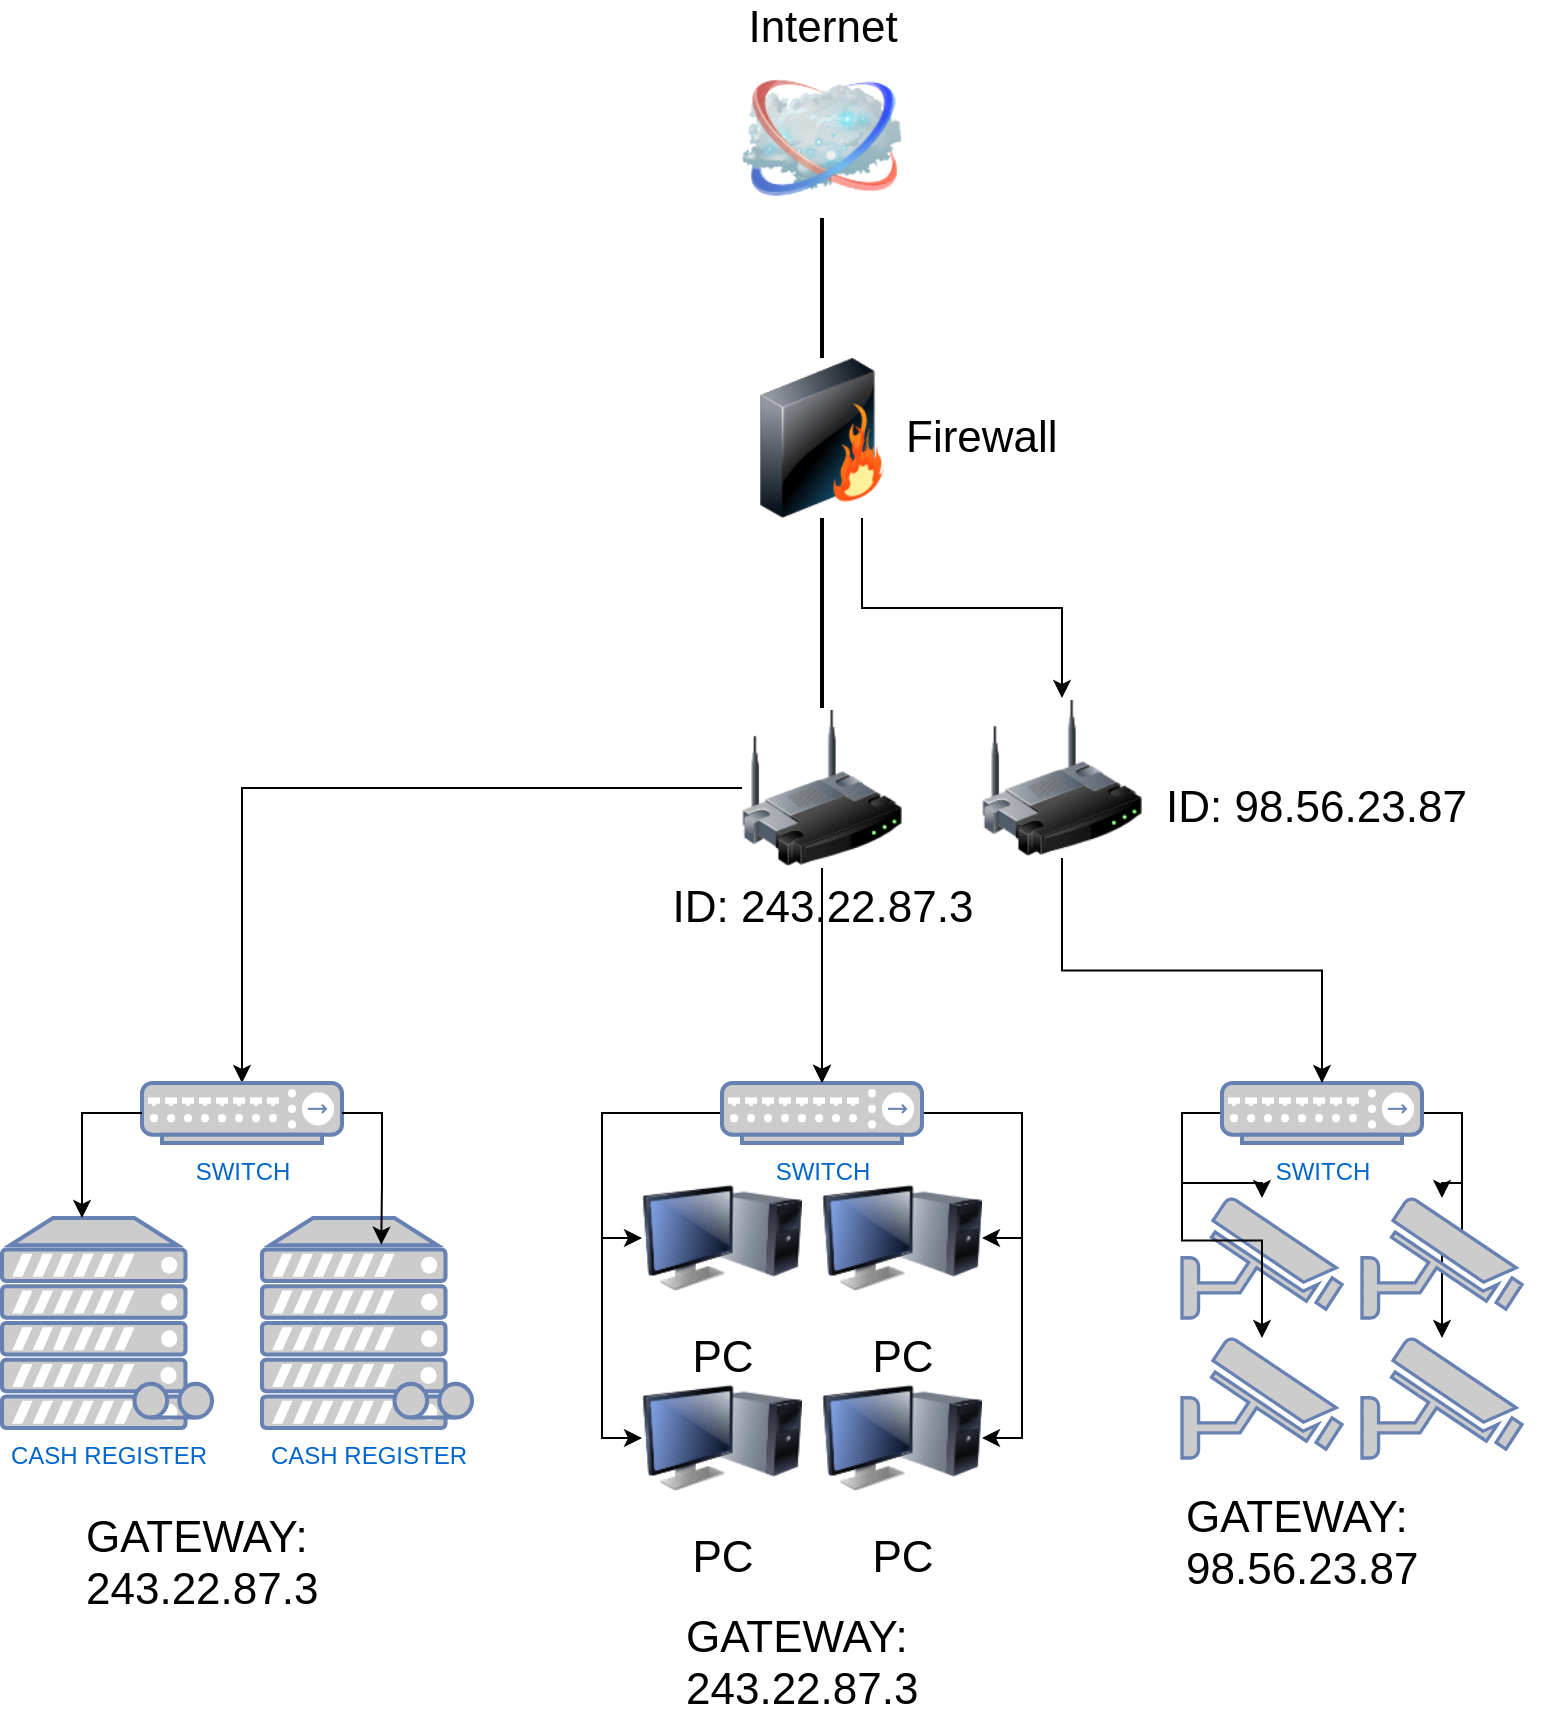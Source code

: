 <mxfile version="22.0.0" type="device">
  <diagram name="Page-1" id="55a83fd1-7818-8e21-69c5-c3457e3827bb">
    <mxGraphModel dx="1500" dy="809" grid="1" gridSize="10" guides="1" tooltips="1" connect="1" arrows="1" fold="1" page="1" pageScale="1" pageWidth="1100" pageHeight="850" background="none" math="0" shadow="0">
      <root>
        <mxCell id="0" />
        <mxCell id="1" parent="0" />
        <mxCell id="69ecfefc5c41e42c-18" style="edgeStyle=none;rounded=0;html=1;labelBackgroundColor=none;endArrow=none;strokeWidth=2;fontFamily=Verdana;fontSize=22" parent="1" source="69ecfefc5c41e42c-1" target="69ecfefc5c41e42c-3" edge="1">
          <mxGeometry relative="1" as="geometry" />
        </mxCell>
        <mxCell id="f6ZAJ4KYXjHOjMeaYEKu-23" style="edgeStyle=orthogonalEdgeStyle;rounded=0;orthogonalLoop=1;jettySize=auto;html=1;exitX=0;exitY=0.5;exitDx=0;exitDy=0;" edge="1" parent="1" source="69ecfefc5c41e42c-1" target="f6ZAJ4KYXjHOjMeaYEKu-20">
          <mxGeometry relative="1" as="geometry" />
        </mxCell>
        <mxCell id="f6ZAJ4KYXjHOjMeaYEKu-30" value="" style="edgeStyle=orthogonalEdgeStyle;rounded=0;orthogonalLoop=1;jettySize=auto;html=1;" edge="1" parent="1" source="69ecfefc5c41e42c-1" target="f6ZAJ4KYXjHOjMeaYEKu-12">
          <mxGeometry relative="1" as="geometry" />
        </mxCell>
        <mxCell id="69ecfefc5c41e42c-1" value="ID: 243.22.87.3" style="image;html=1;labelBackgroundColor=#ffffff;image=img/lib/clip_art/networking/Wireless_Router_128x128.png;rounded=1;shadow=0;comic=0;strokeWidth=2;fontSize=22" parent="1" vertex="1">
          <mxGeometry x="470" y="465" width="80" height="80" as="geometry" />
        </mxCell>
        <mxCell id="69ecfefc5c41e42c-2" value="Internet" style="image;html=1;labelBackgroundColor=#ffffff;image=img/lib/clip_art/networking/Cloud_128x128.png;rounded=1;shadow=0;comic=0;strokeWidth=2;fontSize=22;labelPosition=center;verticalLabelPosition=top;align=center;verticalAlign=bottom;" parent="1" vertex="1">
          <mxGeometry x="470" y="140" width="80" height="80" as="geometry" />
        </mxCell>
        <mxCell id="69ecfefc5c41e42c-19" style="edgeStyle=none;rounded=0;html=1;labelBackgroundColor=none;endArrow=none;strokeWidth=2;fontFamily=Verdana;fontSize=22" parent="1" source="69ecfefc5c41e42c-3" target="69ecfefc5c41e42c-2" edge="1">
          <mxGeometry relative="1" as="geometry" />
        </mxCell>
        <mxCell id="f6ZAJ4KYXjHOjMeaYEKu-26" style="edgeStyle=orthogonalEdgeStyle;rounded=0;orthogonalLoop=1;jettySize=auto;html=1;exitX=0.75;exitY=1;exitDx=0;exitDy=0;" edge="1" parent="1" source="69ecfefc5c41e42c-3" target="f6ZAJ4KYXjHOjMeaYEKu-24">
          <mxGeometry relative="1" as="geometry" />
        </mxCell>
        <mxCell id="69ecfefc5c41e42c-3" value="Firewall" style="image;html=1;labelBackgroundColor=#ffffff;image=img/lib/clip_art/networking/Firewall_128x128.png;rounded=1;shadow=0;comic=0;strokeWidth=2;fontSize=22;labelPosition=right;verticalLabelPosition=middle;align=left;verticalAlign=middle;" parent="1" vertex="1">
          <mxGeometry x="470" y="290" width="80" height="80" as="geometry" />
        </mxCell>
        <mxCell id="69ecfefc5c41e42c-5" value="PC" style="image;html=1;labelBackgroundColor=#ffffff;image=img/lib/clip_art/computers/Monitor_Tower_128x128.png;rounded=1;shadow=0;comic=0;strokeWidth=2;fontSize=22" parent="1" vertex="1">
          <mxGeometry x="510" y="690" width="80" height="80" as="geometry" />
        </mxCell>
        <mxCell id="f6ZAJ4KYXjHOjMeaYEKu-1" value="CASH REGISTER" style="fontColor=#0066CC;verticalAlign=top;verticalLabelPosition=bottom;labelPosition=center;align=center;html=1;outlineConnect=0;fillColor=#CCCCCC;strokeColor=#6881B3;gradientColor=none;gradientDirection=north;strokeWidth=2;shape=mxgraph.networks.tape_storage;" vertex="1" parent="1">
          <mxGeometry x="230" y="720" width="105" height="105" as="geometry" />
        </mxCell>
        <mxCell id="f6ZAJ4KYXjHOjMeaYEKu-2" value="CASH REGISTER" style="fontColor=#0066CC;verticalAlign=top;verticalLabelPosition=bottom;labelPosition=center;align=center;html=1;outlineConnect=0;fillColor=#CCCCCC;strokeColor=#6881B3;gradientColor=none;gradientDirection=north;strokeWidth=2;shape=mxgraph.networks.tape_storage;" vertex="1" parent="1">
          <mxGeometry x="100" y="720" width="105" height="105" as="geometry" />
        </mxCell>
        <mxCell id="f6ZAJ4KYXjHOjMeaYEKu-5" value="" style="fontColor=#0066CC;verticalAlign=top;verticalLabelPosition=bottom;labelPosition=center;align=center;html=1;outlineConnect=0;fillColor=#CCCCCC;strokeColor=#6881B3;gradientColor=none;gradientDirection=north;strokeWidth=2;shape=mxgraph.networks.security_camera;" vertex="1" parent="1">
          <mxGeometry x="690" y="710" width="80" height="60" as="geometry" />
        </mxCell>
        <mxCell id="f6ZAJ4KYXjHOjMeaYEKu-9" value="PC" style="image;html=1;labelBackgroundColor=#ffffff;image=img/lib/clip_art/computers/Monitor_Tower_128x128.png;rounded=1;shadow=0;comic=0;strokeWidth=2;fontSize=22" vertex="1" parent="1">
          <mxGeometry x="420" y="690" width="80" height="80" as="geometry" />
        </mxCell>
        <mxCell id="f6ZAJ4KYXjHOjMeaYEKu-10" value="PC" style="image;html=1;labelBackgroundColor=#ffffff;image=img/lib/clip_art/computers/Monitor_Tower_128x128.png;rounded=1;shadow=0;comic=0;strokeWidth=2;fontSize=22" vertex="1" parent="1">
          <mxGeometry x="510" y="790" width="80" height="80" as="geometry" />
        </mxCell>
        <mxCell id="f6ZAJ4KYXjHOjMeaYEKu-11" value="PC" style="image;html=1;labelBackgroundColor=#ffffff;image=img/lib/clip_art/computers/Monitor_Tower_128x128.png;rounded=1;shadow=0;comic=0;strokeWidth=2;fontSize=22" vertex="1" parent="1">
          <mxGeometry x="420" y="790" width="80" height="80" as="geometry" />
        </mxCell>
        <mxCell id="f6ZAJ4KYXjHOjMeaYEKu-39" style="edgeStyle=orthogonalEdgeStyle;rounded=0;orthogonalLoop=1;jettySize=auto;html=1;exitX=0;exitY=0.5;exitDx=0;exitDy=0;exitPerimeter=0;entryX=0;entryY=0.5;entryDx=0;entryDy=0;" edge="1" parent="1" source="f6ZAJ4KYXjHOjMeaYEKu-12" target="f6ZAJ4KYXjHOjMeaYEKu-9">
          <mxGeometry relative="1" as="geometry" />
        </mxCell>
        <mxCell id="f6ZAJ4KYXjHOjMeaYEKu-40" style="edgeStyle=orthogonalEdgeStyle;rounded=0;orthogonalLoop=1;jettySize=auto;html=1;exitX=1;exitY=0.5;exitDx=0;exitDy=0;exitPerimeter=0;entryX=1;entryY=0.5;entryDx=0;entryDy=0;" edge="1" parent="1" source="f6ZAJ4KYXjHOjMeaYEKu-12" target="69ecfefc5c41e42c-5">
          <mxGeometry relative="1" as="geometry" />
        </mxCell>
        <mxCell id="f6ZAJ4KYXjHOjMeaYEKu-42" style="edgeStyle=orthogonalEdgeStyle;rounded=0;orthogonalLoop=1;jettySize=auto;html=1;exitX=0;exitY=0.5;exitDx=0;exitDy=0;exitPerimeter=0;entryX=0;entryY=0.5;entryDx=0;entryDy=0;" edge="1" parent="1" source="f6ZAJ4KYXjHOjMeaYEKu-12" target="f6ZAJ4KYXjHOjMeaYEKu-11">
          <mxGeometry relative="1" as="geometry" />
        </mxCell>
        <mxCell id="f6ZAJ4KYXjHOjMeaYEKu-43" style="edgeStyle=orthogonalEdgeStyle;rounded=0;orthogonalLoop=1;jettySize=auto;html=1;exitX=1;exitY=0.5;exitDx=0;exitDy=0;exitPerimeter=0;entryX=1;entryY=0.5;entryDx=0;entryDy=0;" edge="1" parent="1" source="f6ZAJ4KYXjHOjMeaYEKu-12" target="f6ZAJ4KYXjHOjMeaYEKu-10">
          <mxGeometry relative="1" as="geometry" />
        </mxCell>
        <mxCell id="f6ZAJ4KYXjHOjMeaYEKu-12" value="SWITCH" style="fontColor=#0066CC;verticalAlign=top;verticalLabelPosition=bottom;labelPosition=center;align=center;html=1;outlineConnect=0;fillColor=#CCCCCC;strokeColor=#6881B3;gradientColor=none;gradientDirection=north;strokeWidth=2;shape=mxgraph.networks.hub;" vertex="1" parent="1">
          <mxGeometry x="460" y="652.5" width="100" height="30" as="geometry" />
        </mxCell>
        <mxCell id="f6ZAJ4KYXjHOjMeaYEKu-45" style="edgeStyle=orthogonalEdgeStyle;rounded=0;orthogonalLoop=1;jettySize=auto;html=1;exitX=0;exitY=0.5;exitDx=0;exitDy=0;exitPerimeter=0;" edge="1" parent="1" source="f6ZAJ4KYXjHOjMeaYEKu-16" target="f6ZAJ4KYXjHOjMeaYEKu-5">
          <mxGeometry relative="1" as="geometry" />
        </mxCell>
        <mxCell id="f6ZAJ4KYXjHOjMeaYEKu-46" style="edgeStyle=orthogonalEdgeStyle;rounded=0;orthogonalLoop=1;jettySize=auto;html=1;exitX=1;exitY=0.5;exitDx=0;exitDy=0;exitPerimeter=0;" edge="1" parent="1" source="f6ZAJ4KYXjHOjMeaYEKu-16" target="f6ZAJ4KYXjHOjMeaYEKu-17">
          <mxGeometry relative="1" as="geometry" />
        </mxCell>
        <mxCell id="f6ZAJ4KYXjHOjMeaYEKu-47" style="edgeStyle=orthogonalEdgeStyle;rounded=0;orthogonalLoop=1;jettySize=auto;html=1;exitX=1;exitY=0.5;exitDx=0;exitDy=0;exitPerimeter=0;" edge="1" parent="1" source="f6ZAJ4KYXjHOjMeaYEKu-16" target="f6ZAJ4KYXjHOjMeaYEKu-19">
          <mxGeometry relative="1" as="geometry" />
        </mxCell>
        <mxCell id="f6ZAJ4KYXjHOjMeaYEKu-48" style="edgeStyle=orthogonalEdgeStyle;rounded=0;orthogonalLoop=1;jettySize=auto;html=1;exitX=0;exitY=0.5;exitDx=0;exitDy=0;exitPerimeter=0;" edge="1" parent="1" source="f6ZAJ4KYXjHOjMeaYEKu-16" target="f6ZAJ4KYXjHOjMeaYEKu-18">
          <mxGeometry relative="1" as="geometry" />
        </mxCell>
        <mxCell id="f6ZAJ4KYXjHOjMeaYEKu-16" value="SWITCH" style="fontColor=#0066CC;verticalAlign=top;verticalLabelPosition=bottom;labelPosition=center;align=center;html=1;outlineConnect=0;fillColor=#CCCCCC;strokeColor=#6881B3;gradientColor=none;gradientDirection=north;strokeWidth=2;shape=mxgraph.networks.hub;" vertex="1" parent="1">
          <mxGeometry x="710" y="652.5" width="100" height="30" as="geometry" />
        </mxCell>
        <mxCell id="f6ZAJ4KYXjHOjMeaYEKu-17" value="" style="fontColor=#0066CC;verticalAlign=top;verticalLabelPosition=bottom;labelPosition=center;align=center;html=1;outlineConnect=0;fillColor=#CCCCCC;strokeColor=#6881B3;gradientColor=none;gradientDirection=north;strokeWidth=2;shape=mxgraph.networks.security_camera;" vertex="1" parent="1">
          <mxGeometry x="780" y="710" width="80" height="60" as="geometry" />
        </mxCell>
        <mxCell id="f6ZAJ4KYXjHOjMeaYEKu-18" value="" style="fontColor=#0066CC;verticalAlign=top;verticalLabelPosition=bottom;labelPosition=center;align=center;html=1;outlineConnect=0;fillColor=#CCCCCC;strokeColor=#6881B3;gradientColor=none;gradientDirection=north;strokeWidth=2;shape=mxgraph.networks.security_camera;" vertex="1" parent="1">
          <mxGeometry x="690" y="780" width="80" height="60" as="geometry" />
        </mxCell>
        <mxCell id="f6ZAJ4KYXjHOjMeaYEKu-19" value="" style="fontColor=#0066CC;verticalAlign=top;verticalLabelPosition=bottom;labelPosition=center;align=center;html=1;outlineConnect=0;fillColor=#CCCCCC;strokeColor=#6881B3;gradientColor=none;gradientDirection=north;strokeWidth=2;shape=mxgraph.networks.security_camera;" vertex="1" parent="1">
          <mxGeometry x="780" y="780" width="80" height="60" as="geometry" />
        </mxCell>
        <mxCell id="f6ZAJ4KYXjHOjMeaYEKu-20" value="SWITCH" style="fontColor=#0066CC;verticalAlign=top;verticalLabelPosition=bottom;labelPosition=center;align=center;html=1;outlineConnect=0;fillColor=#CCCCCC;strokeColor=#6881B3;gradientColor=none;gradientDirection=north;strokeWidth=2;shape=mxgraph.networks.hub;" vertex="1" parent="1">
          <mxGeometry x="170" y="652.5" width="100" height="30" as="geometry" />
        </mxCell>
        <mxCell id="f6ZAJ4KYXjHOjMeaYEKu-21" style="edgeStyle=orthogonalEdgeStyle;rounded=0;orthogonalLoop=1;jettySize=auto;html=1;exitX=0.5;exitY=1;exitDx=0;exitDy=0;entryX=0.5;entryY=0;entryDx=0;entryDy=0;entryPerimeter=0;" edge="1" parent="1" source="69ecfefc5c41e42c-1" target="f6ZAJ4KYXjHOjMeaYEKu-12">
          <mxGeometry relative="1" as="geometry" />
        </mxCell>
        <mxCell id="f6ZAJ4KYXjHOjMeaYEKu-24" value="" style="image;html=1;labelBackgroundColor=#ffffff;image=img/lib/clip_art/networking/Wireless_Router_128x128.png;rounded=1;shadow=0;comic=0;strokeWidth=2;fontSize=22" vertex="1" parent="1">
          <mxGeometry x="590" y="460" width="80" height="80" as="geometry" />
        </mxCell>
        <mxCell id="f6ZAJ4KYXjHOjMeaYEKu-29" style="edgeStyle=orthogonalEdgeStyle;rounded=0;orthogonalLoop=1;jettySize=auto;html=1;exitX=0.5;exitY=1;exitDx=0;exitDy=0;entryX=0.5;entryY=0;entryDx=0;entryDy=0;entryPerimeter=0;" edge="1" parent="1" source="f6ZAJ4KYXjHOjMeaYEKu-24" target="f6ZAJ4KYXjHOjMeaYEKu-16">
          <mxGeometry relative="1" as="geometry" />
        </mxCell>
        <mxCell id="f6ZAJ4KYXjHOjMeaYEKu-31" value="&lt;span style=&quot;color: rgb(0, 0, 0); font-family: Helvetica; font-size: 22px; font-style: normal; font-variant-ligatures: normal; font-variant-caps: normal; font-weight: 400; letter-spacing: normal; orphans: 2; text-align: center; text-indent: 0px; text-transform: none; widows: 2; word-spacing: 0px; -webkit-text-stroke-width: 0px; background-color: rgb(255, 255, 255); text-decoration-thickness: initial; text-decoration-style: initial; text-decoration-color: initial; float: none; display: inline !important;&quot;&gt;GATEWAY: 243.22.87.3&lt;/span&gt;" style="text;whiteSpace=wrap;html=1;" vertex="1" parent="1">
          <mxGeometry x="440" y="910" width="180" height="50" as="geometry" />
        </mxCell>
        <mxCell id="f6ZAJ4KYXjHOjMeaYEKu-32" value="&lt;span style=&quot;color: rgb(0, 0, 0); font-family: Helvetica; font-size: 22px; font-style: normal; font-variant-ligatures: normal; font-variant-caps: normal; font-weight: 400; letter-spacing: normal; orphans: 2; text-align: center; text-indent: 0px; text-transform: none; widows: 2; word-spacing: 0px; -webkit-text-stroke-width: 0px; background-color: rgb(255, 255, 255); text-decoration-thickness: initial; text-decoration-style: initial; text-decoration-color: initial; float: none; display: inline !important;&quot;&gt;GATEWAY: 243.22.87.3&lt;/span&gt;" style="text;whiteSpace=wrap;html=1;" vertex="1" parent="1">
          <mxGeometry x="140" y="860" width="180" height="50" as="geometry" />
        </mxCell>
        <mxCell id="f6ZAJ4KYXjHOjMeaYEKu-34" value="&lt;span style=&quot;color: rgb(0, 0, 0); font-family: Helvetica; font-size: 22px; font-style: normal; font-variant-ligatures: normal; font-variant-caps: normal; font-weight: 400; letter-spacing: normal; orphans: 2; text-align: center; text-indent: 0px; text-transform: none; widows: 2; word-spacing: 0px; -webkit-text-stroke-width: 0px; background-color: rgb(255, 255, 255); text-decoration-thickness: initial; text-decoration-style: initial; text-decoration-color: initial; float: none; display: inline !important;&quot;&gt;ID: 98.56.23.87&lt;/span&gt;" style="text;whiteSpace=wrap;html=1;" vertex="1" parent="1">
          <mxGeometry x="680" y="495" width="180" height="50" as="geometry" />
        </mxCell>
        <mxCell id="f6ZAJ4KYXjHOjMeaYEKu-36" value="&lt;span style=&quot;color: rgb(0, 0, 0); font-family: Helvetica; font-size: 22px; font-style: normal; font-variant-ligatures: normal; font-variant-caps: normal; font-weight: 400; letter-spacing: normal; orphans: 2; text-align: center; text-indent: 0px; text-transform: none; widows: 2; word-spacing: 0px; -webkit-text-stroke-width: 0px; background-color: rgb(255, 255, 255); text-decoration-thickness: initial; text-decoration-style: initial; text-decoration-color: initial; float: none; display: inline !important;&quot;&gt;GATEWAY: 98.56.23.87&lt;/span&gt;" style="text;whiteSpace=wrap;html=1;" vertex="1" parent="1">
          <mxGeometry x="690" y="850" width="180" height="50" as="geometry" />
        </mxCell>
        <mxCell id="f6ZAJ4KYXjHOjMeaYEKu-37" style="edgeStyle=orthogonalEdgeStyle;rounded=0;orthogonalLoop=1;jettySize=auto;html=1;exitX=0;exitY=0.5;exitDx=0;exitDy=0;exitPerimeter=0;entryX=0.381;entryY=0;entryDx=0;entryDy=0;entryPerimeter=0;" edge="1" parent="1" source="f6ZAJ4KYXjHOjMeaYEKu-20" target="f6ZAJ4KYXjHOjMeaYEKu-2">
          <mxGeometry relative="1" as="geometry" />
        </mxCell>
        <mxCell id="f6ZAJ4KYXjHOjMeaYEKu-38" style="edgeStyle=orthogonalEdgeStyle;rounded=0;orthogonalLoop=1;jettySize=auto;html=1;exitX=1;exitY=0.5;exitDx=0;exitDy=0;exitPerimeter=0;entryX=0.568;entryY=0.127;entryDx=0;entryDy=0;entryPerimeter=0;" edge="1" parent="1" source="f6ZAJ4KYXjHOjMeaYEKu-20" target="f6ZAJ4KYXjHOjMeaYEKu-1">
          <mxGeometry relative="1" as="geometry" />
        </mxCell>
      </root>
    </mxGraphModel>
  </diagram>
</mxfile>
